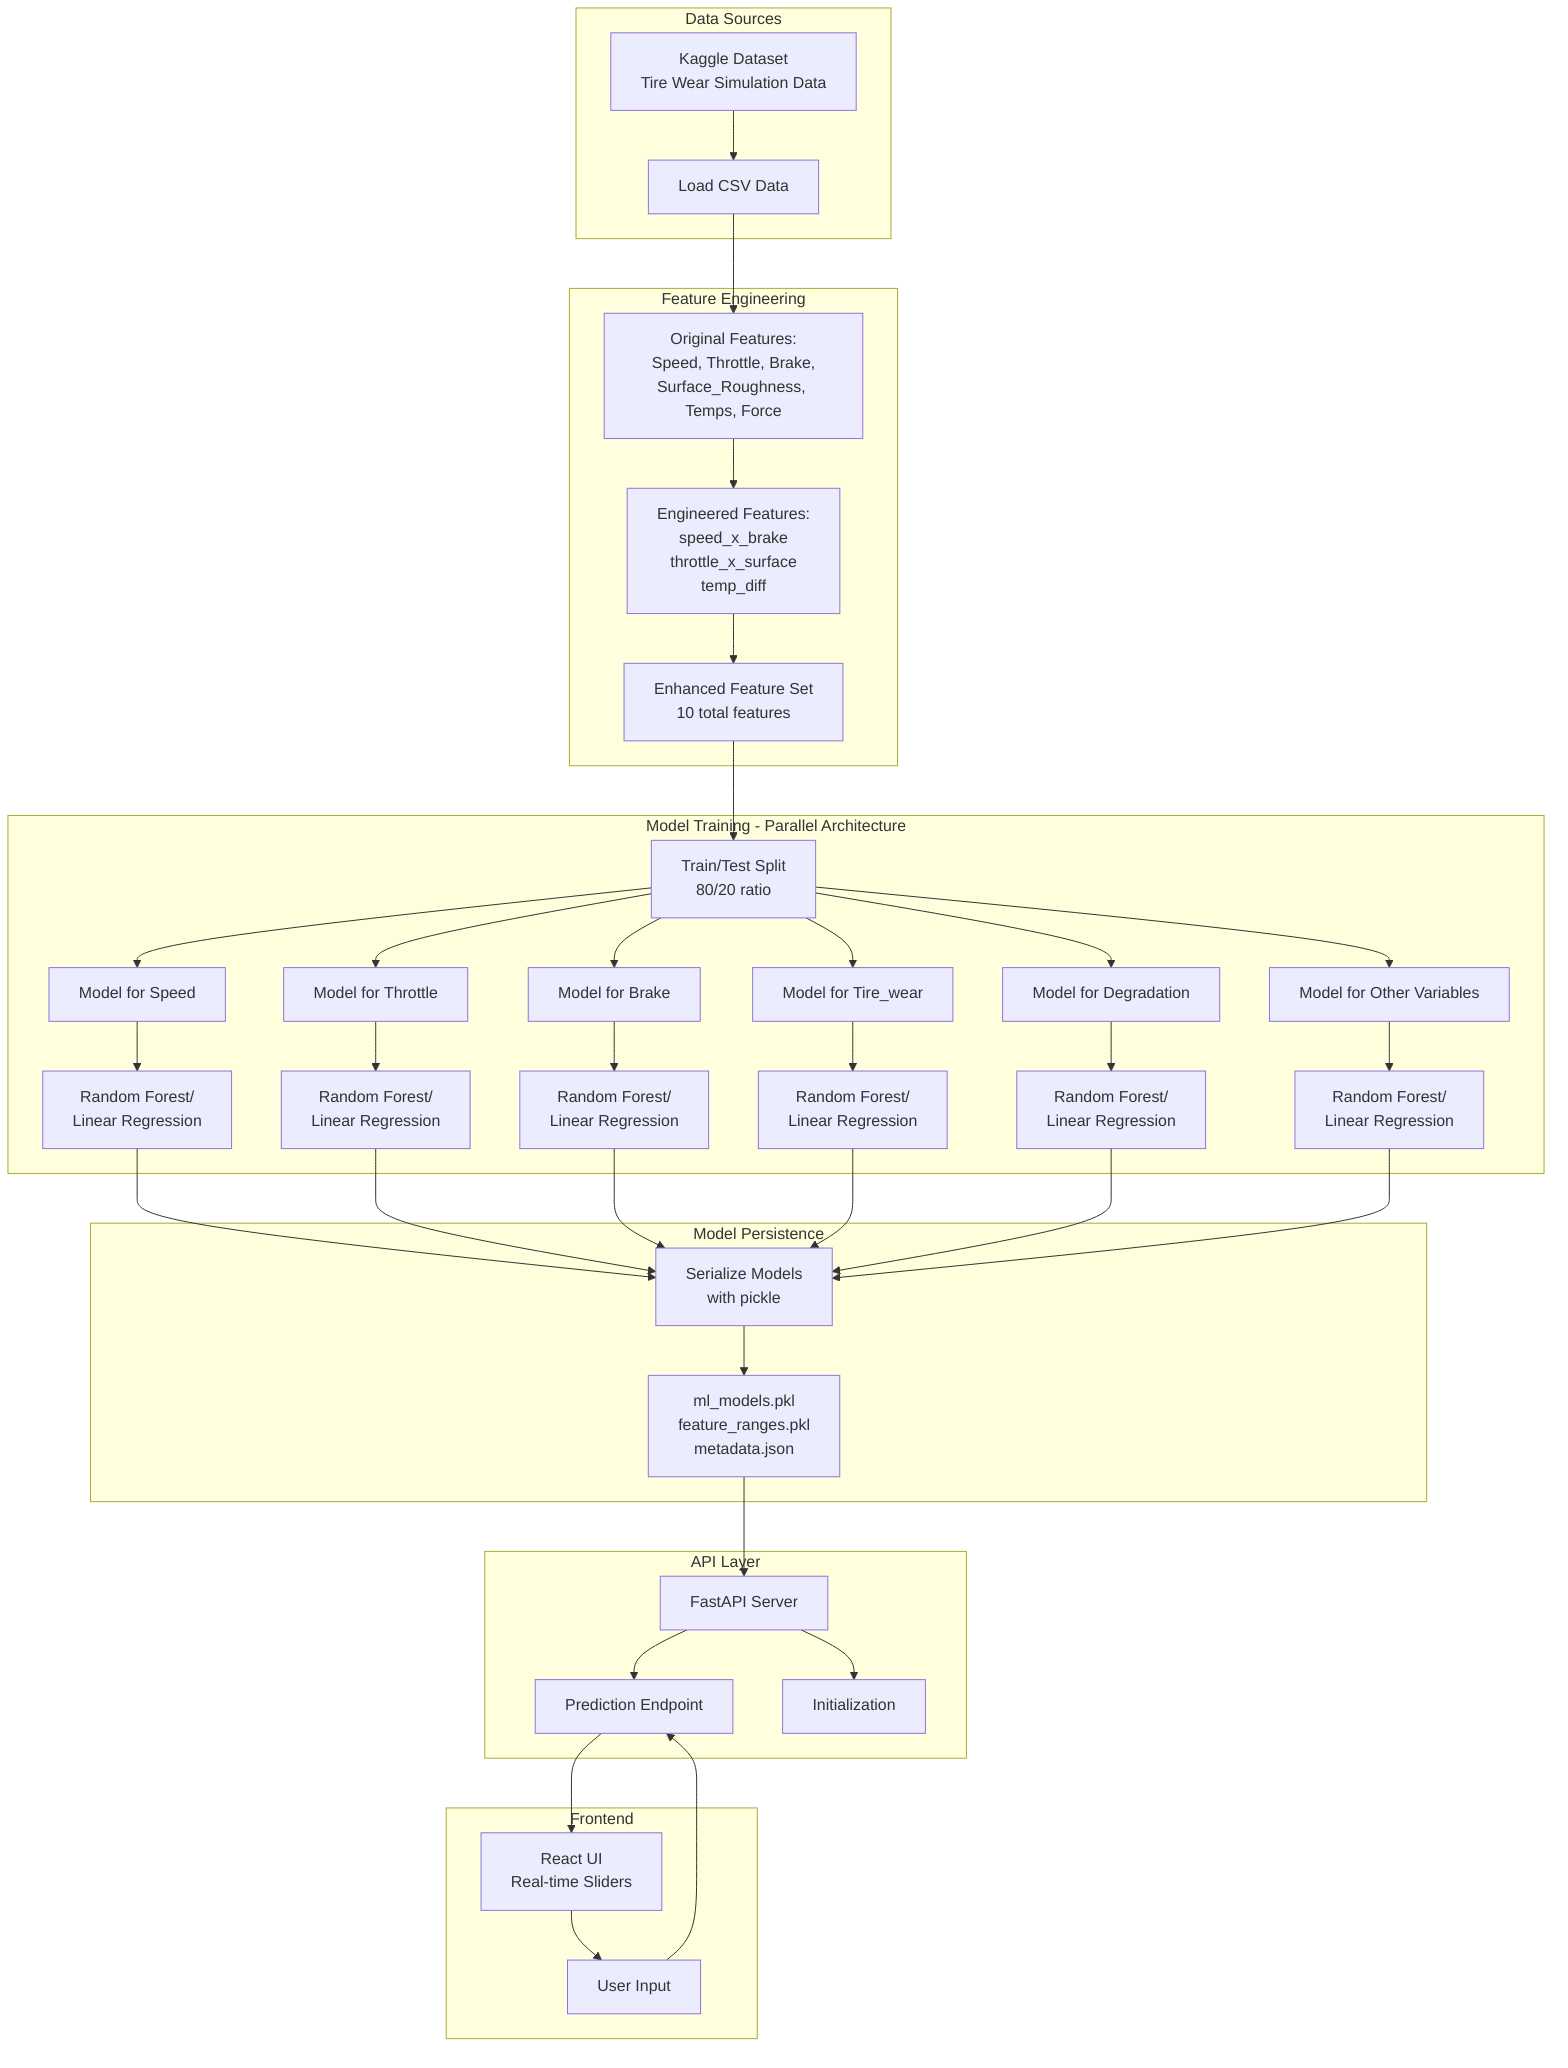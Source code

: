 flowchart TB
    subgraph "Data Sources"
        DS[Kaggle Dataset<br/>Tire Wear Simulation Data]
        DS --> LOAD[Load CSV Data]
    end
    
    subgraph "Feature Engineering"
        LOAD --> FE1[Original Features:<br/>Speed, Throttle, Brake,<br/>Surface_Roughness, Temps, Force]
        FE1 --> FE2[Engineered Features:<br/>speed_x_brake<br/>throttle_x_surface<br/>temp_diff]
        FE2 --> FEATURES[Enhanced Feature Set<br/>10 total features]
    end
    
    subgraph "Model Training - Parallel Architecture"
        FEATURES --> SPLIT[Train/Test Split<br/>80/20 ratio]
        SPLIT --> MT1[Model for Speed]
        SPLIT --> MT2[Model for Throttle]
        SPLIT --> MT3[Model for Brake]
        SPLIT --> MT4[Model for Tire_wear]
        SPLIT --> MT5[Model for Degradation]
        SPLIT --> MT6[Model for Other Variables]
        
        MT1 --> RF1[Random Forest/<br/>Linear Regression]
        MT2 --> RF2[Random Forest/<br/>Linear Regression]
        MT3 --> RF3[Random Forest/<br/>Linear Regression]
        MT4 --> RF4[Random Forest/<br/>Linear Regression]
        MT5 --> RF5[Random Forest/<br/>Linear Regression]
        MT6 --> RF6[Random Forest/<br/>Linear Regression]
    end
    
    subgraph "Model Persistence"
        RF1 --> SAVE[Serialize Models<br/>with pickle]
        RF2 --> SAVE
        RF3 --> SAVE
        RF4 --> SAVE
        RF5 --> SAVE
        RF6 --> SAVE
        SAVE --> FILES[ml_models.pkl<br/>feature_ranges.pkl<br/>metadata.json]
    end
    
    subgraph "API Layer"
        FILES --> API[FastAPI Server]
        API --> PRED[Prediction Endpoint]
        API --> INIT[Initialization]
    end
    
    subgraph "Frontend"
        PRED --> UI[React UI<br/>Real-time Sliders]
        UI --> USER[User Input]
        USER --> PRED
    end